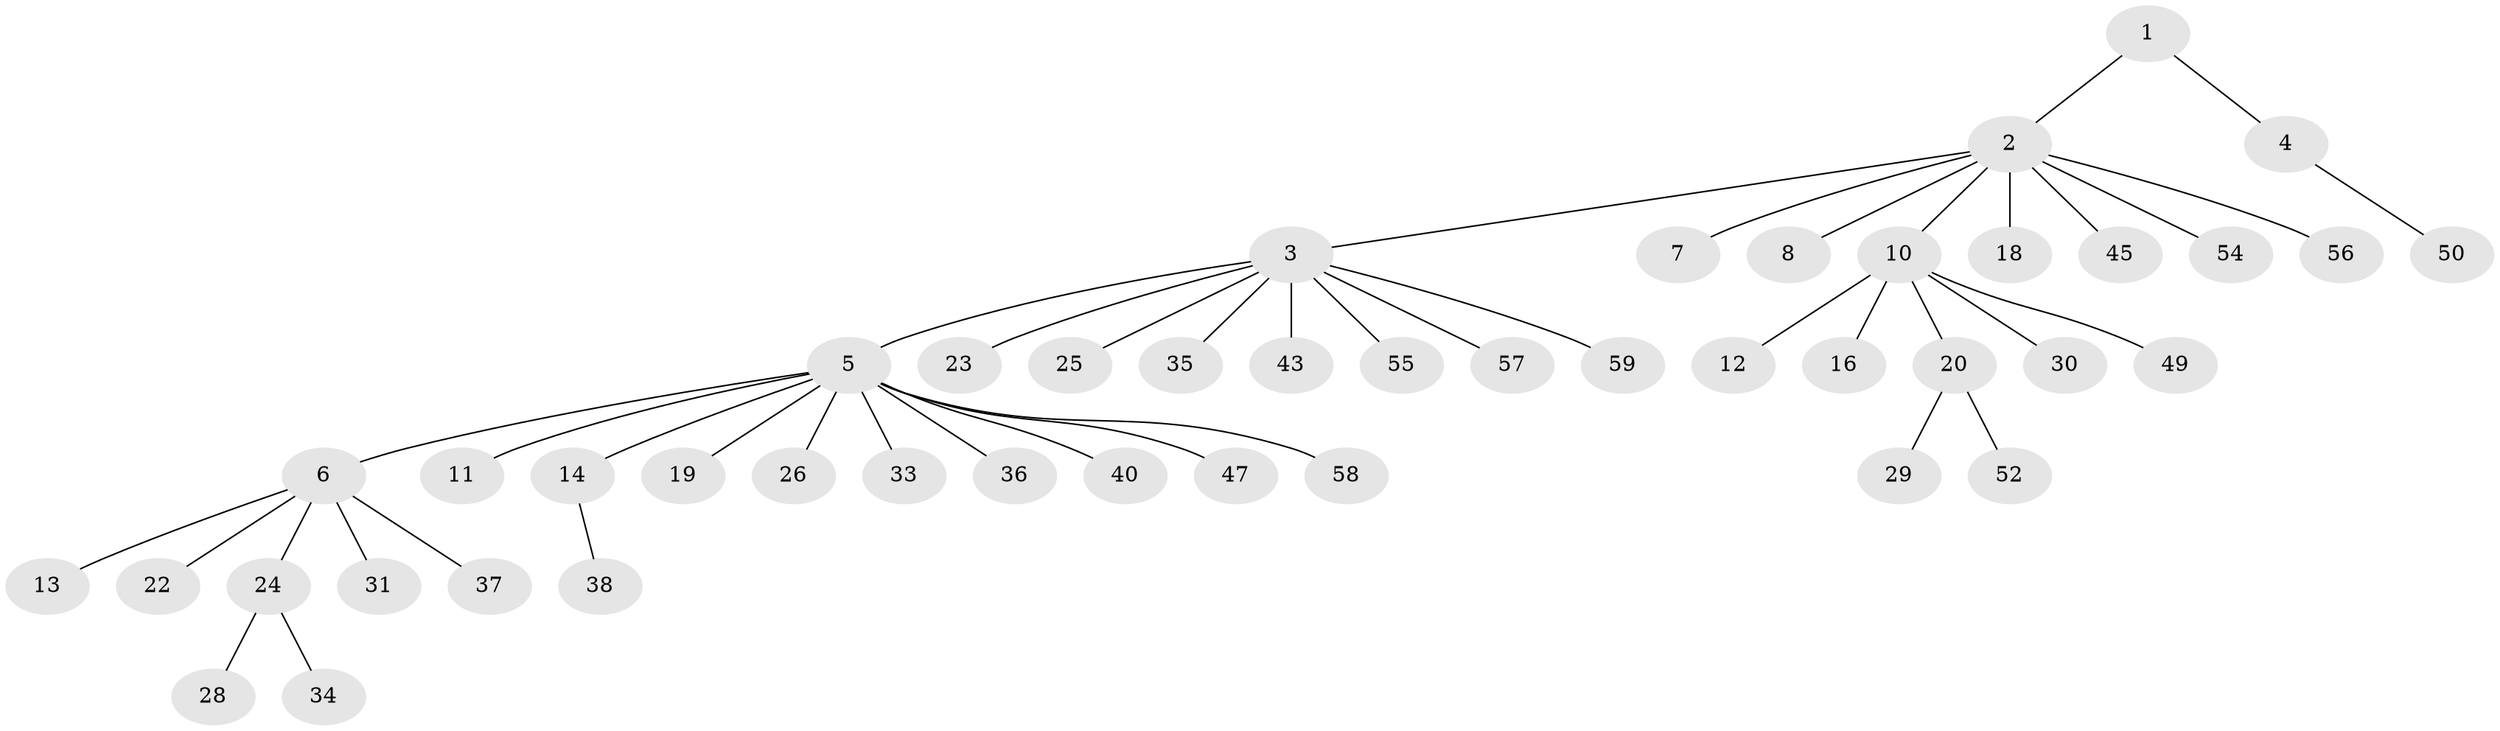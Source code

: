 // original degree distribution, {3: 0.04918032786885246, 10: 0.01639344262295082, 7: 0.03278688524590164, 12: 0.01639344262295082, 1: 0.7049180327868853, 6: 0.01639344262295082, 2: 0.11475409836065574, 4: 0.04918032786885246}
// Generated by graph-tools (version 1.1) at 2025/11/02/27/25 16:11:11]
// undirected, 45 vertices, 44 edges
graph export_dot {
graph [start="1"]
  node [color=gray90,style=filled];
  1 [super="+60"];
  2 [super="+61"];
  3 [super="+21"];
  4 [super="+32"];
  5 [super="+9"];
  6 [super="+53"];
  7;
  8;
  10 [super="+17"];
  11;
  12 [super="+15"];
  13;
  14 [super="+51"];
  16;
  18 [super="+44"];
  19 [super="+39"];
  20 [super="+42"];
  22;
  23;
  24 [super="+41"];
  25;
  26 [super="+27"];
  28;
  29;
  30;
  31;
  33;
  34;
  35 [super="+48"];
  36;
  37;
  38;
  40;
  43;
  45 [super="+46"];
  47;
  49;
  50;
  52;
  54;
  55;
  56;
  57;
  58;
  59;
  1 -- 2;
  1 -- 4;
  2 -- 3;
  2 -- 7;
  2 -- 8;
  2 -- 10;
  2 -- 18;
  2 -- 45;
  2 -- 54;
  2 -- 56;
  3 -- 5;
  3 -- 25;
  3 -- 35;
  3 -- 55;
  3 -- 57;
  3 -- 59;
  3 -- 43;
  3 -- 23;
  4 -- 50;
  5 -- 6;
  5 -- 11;
  5 -- 14;
  5 -- 19;
  5 -- 26;
  5 -- 33;
  5 -- 36;
  5 -- 40;
  5 -- 47;
  5 -- 58;
  6 -- 13;
  6 -- 22;
  6 -- 24;
  6 -- 31;
  6 -- 37;
  10 -- 12;
  10 -- 16;
  10 -- 20;
  10 -- 49;
  10 -- 30;
  14 -- 38;
  20 -- 29;
  20 -- 52;
  24 -- 28;
  24 -- 34;
}
